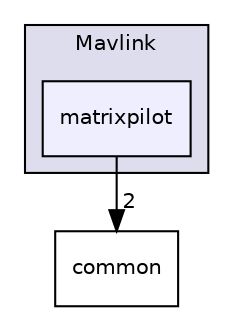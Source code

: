 digraph "Mavlink/matrixpilot" {
  compound=true
  node [ fontsize="10", fontname="Helvetica"];
  edge [ labelfontsize="10", labelfontname="Helvetica"];
  subgraph clusterdir_c1a4da077515c6906d4cf31a479036ae {
    graph [ bgcolor="#ddddee", pencolor="black", label="Mavlink" fontname="Helvetica", fontsize="10", URL="dir_c1a4da077515c6906d4cf31a479036ae.html"]
  dir_2c8fe6371a64182b88962612e2d59269 [shape=box, label="matrixpilot", style="filled", fillcolor="#eeeeff", pencolor="black", URL="dir_2c8fe6371a64182b88962612e2d59269.html"];
  }
  dir_4c057851c48f94592cfeafad14b1565d [shape=box label="common" URL="dir_4c057851c48f94592cfeafad14b1565d.html"];
  dir_2c8fe6371a64182b88962612e2d59269->dir_4c057851c48f94592cfeafad14b1565d [headlabel="2", labeldistance=1.5 headhref="dir_000005_000004.html"];
}
